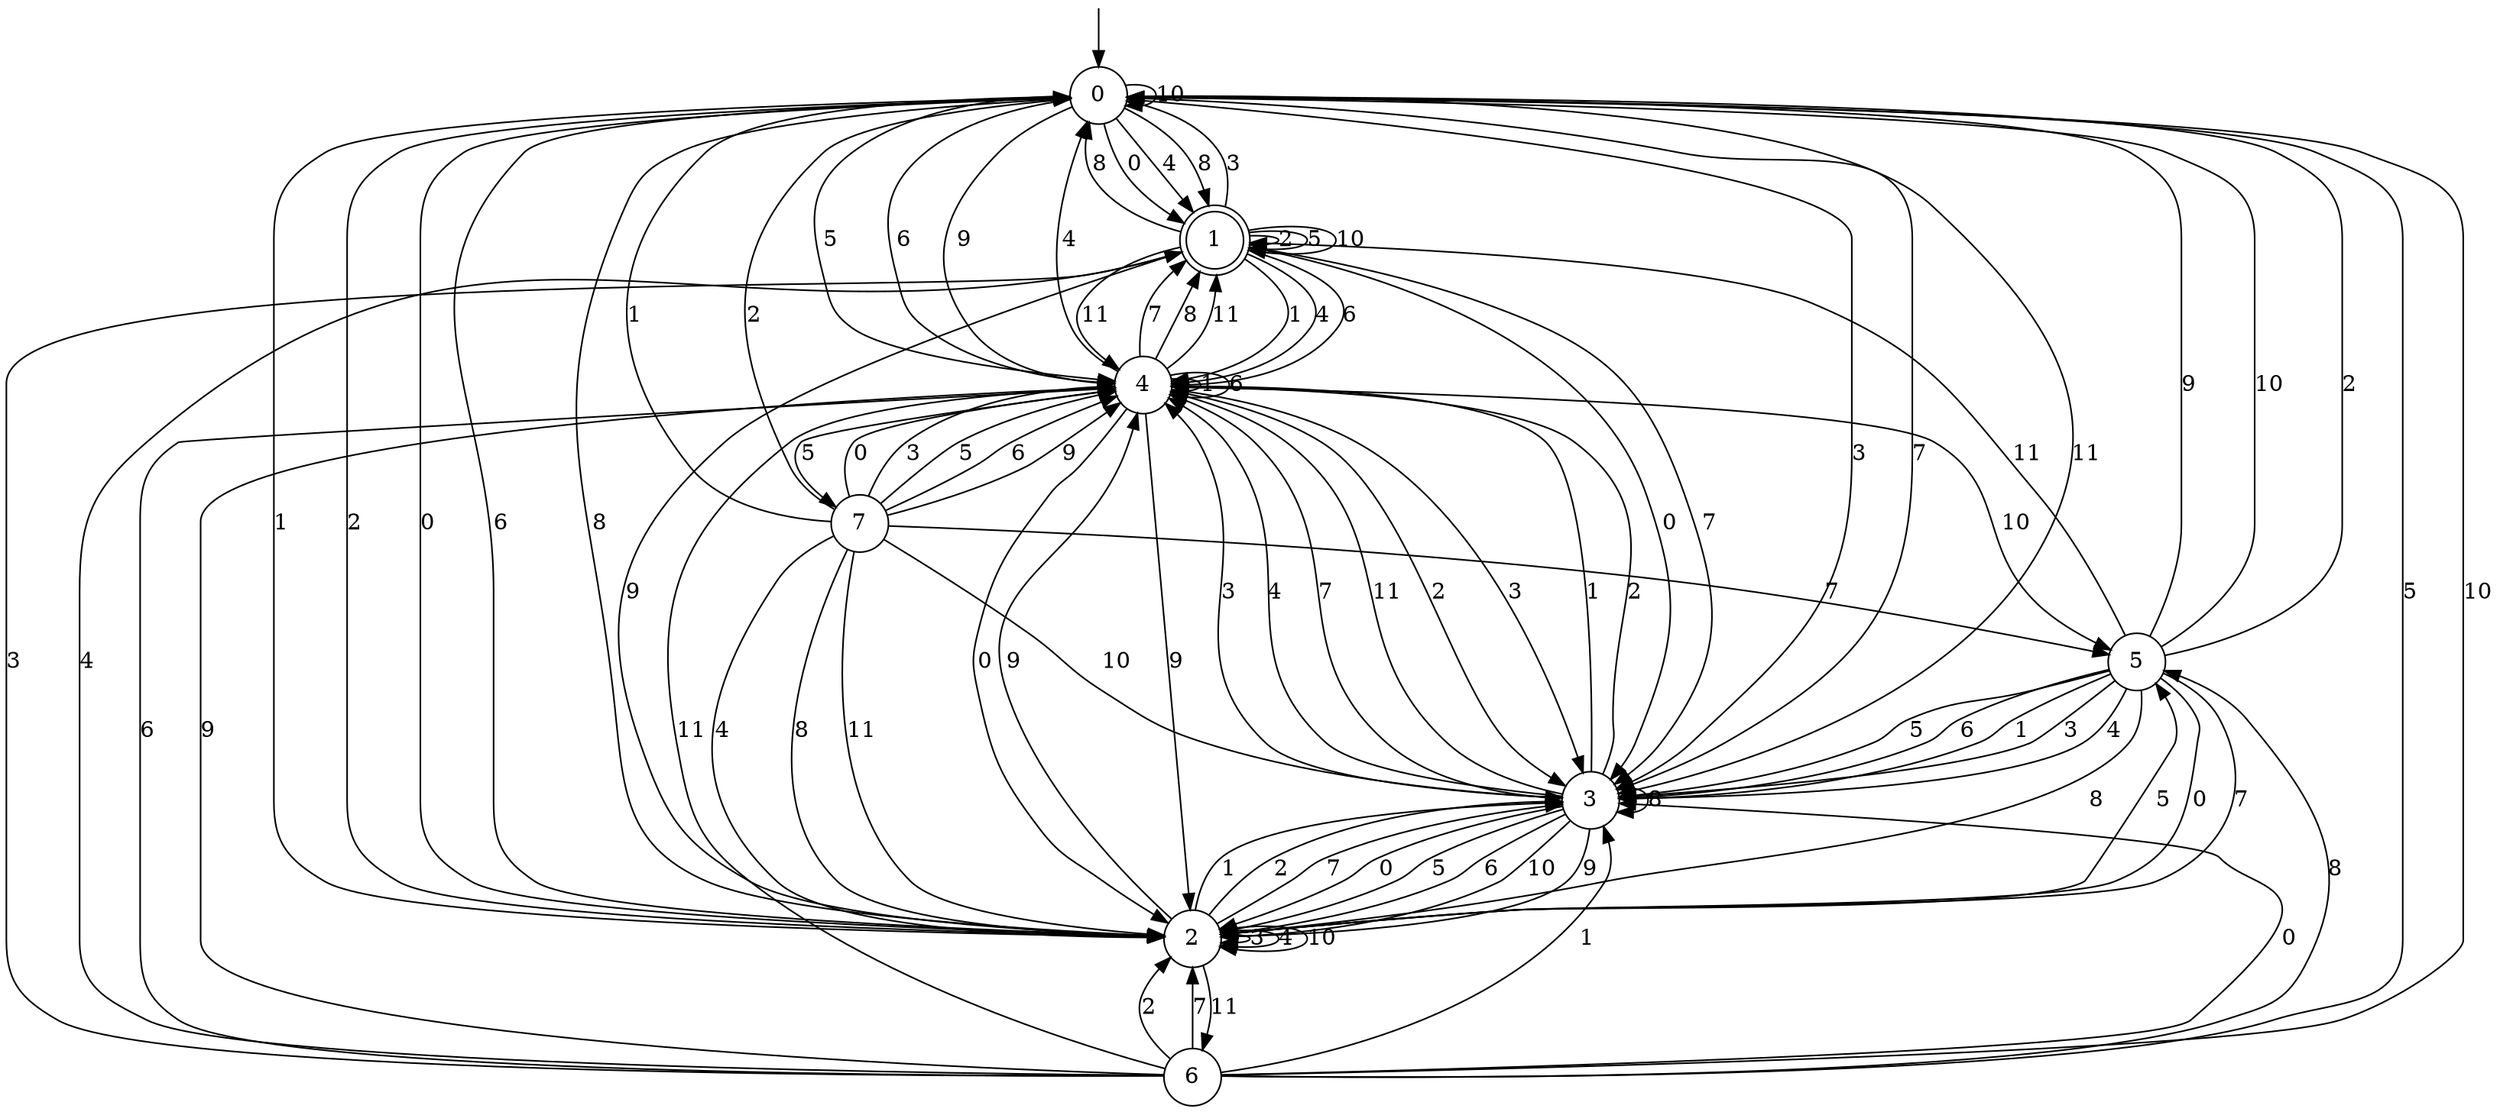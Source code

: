 digraph g {

	s0 [shape="circle" label="0"];
	s1 [shape="doublecircle" label="1"];
	s2 [shape="circle" label="2"];
	s3 [shape="circle" label="3"];
	s4 [shape="circle" label="4"];
	s5 [shape="circle" label="5"];
	s6 [shape="circle" label="6"];
	s7 [shape="circle" label="7"];
	s0 -> s1 [label="0"];
	s0 -> s2 [label="1"];
	s0 -> s2 [label="2"];
	s0 -> s3 [label="3"];
	s0 -> s1 [label="4"];
	s0 -> s4 [label="5"];
	s0 -> s4 [label="6"];
	s0 -> s3 [label="7"];
	s0 -> s1 [label="8"];
	s0 -> s4 [label="9"];
	s0 -> s0 [label="10"];
	s0 -> s3 [label="11"];
	s1 -> s3 [label="0"];
	s1 -> s4 [label="1"];
	s1 -> s1 [label="2"];
	s1 -> s0 [label="3"];
	s1 -> s4 [label="4"];
	s1 -> s1 [label="5"];
	s1 -> s4 [label="6"];
	s1 -> s3 [label="7"];
	s1 -> s0 [label="8"];
	s1 -> s2 [label="9"];
	s1 -> s1 [label="10"];
	s1 -> s4 [label="11"];
	s2 -> s0 [label="0"];
	s2 -> s3 [label="1"];
	s2 -> s3 [label="2"];
	s2 -> s2 [label="3"];
	s2 -> s2 [label="4"];
	s2 -> s5 [label="5"];
	s2 -> s0 [label="6"];
	s2 -> s3 [label="7"];
	s2 -> s0 [label="8"];
	s2 -> s4 [label="9"];
	s2 -> s2 [label="10"];
	s2 -> s6 [label="11"];
	s3 -> s2 [label="0"];
	s3 -> s4 [label="1"];
	s3 -> s4 [label="2"];
	s3 -> s4 [label="3"];
	s3 -> s4 [label="4"];
	s3 -> s2 [label="5"];
	s3 -> s2 [label="6"];
	s3 -> s4 [label="7"];
	s3 -> s3 [label="8"];
	s3 -> s2 [label="9"];
	s3 -> s2 [label="10"];
	s3 -> s4 [label="11"];
	s4 -> s2 [label="0"];
	s4 -> s4 [label="1"];
	s4 -> s3 [label="2"];
	s4 -> s3 [label="3"];
	s4 -> s0 [label="4"];
	s4 -> s7 [label="5"];
	s4 -> s4 [label="6"];
	s4 -> s1 [label="7"];
	s4 -> s1 [label="8"];
	s4 -> s2 [label="9"];
	s4 -> s5 [label="10"];
	s4 -> s1 [label="11"];
	s5 -> s2 [label="0"];
	s5 -> s3 [label="1"];
	s5 -> s0 [label="2"];
	s5 -> s3 [label="3"];
	s5 -> s3 [label="4"];
	s5 -> s3 [label="5"];
	s5 -> s3 [label="6"];
	s5 -> s2 [label="7"];
	s5 -> s2 [label="8"];
	s5 -> s0 [label="9"];
	s5 -> s0 [label="10"];
	s5 -> s1 [label="11"];
	s6 -> s3 [label="0"];
	s6 -> s3 [label="1"];
	s6 -> s2 [label="2"];
	s6 -> s1 [label="3"];
	s6 -> s1 [label="4"];
	s6 -> s0 [label="5"];
	s6 -> s4 [label="6"];
	s6 -> s2 [label="7"];
	s6 -> s5 [label="8"];
	s6 -> s4 [label="9"];
	s6 -> s0 [label="10"];
	s6 -> s4 [label="11"];
	s7 -> s4 [label="0"];
	s7 -> s0 [label="1"];
	s7 -> s0 [label="2"];
	s7 -> s4 [label="3"];
	s7 -> s2 [label="4"];
	s7 -> s4 [label="5"];
	s7 -> s4 [label="6"];
	s7 -> s5 [label="7"];
	s7 -> s2 [label="8"];
	s7 -> s4 [label="9"];
	s7 -> s3 [label="10"];
	s7 -> s2 [label="11"];

__start0 [label="" shape="none" width="0" height="0"];
__start0 -> s0;

}
